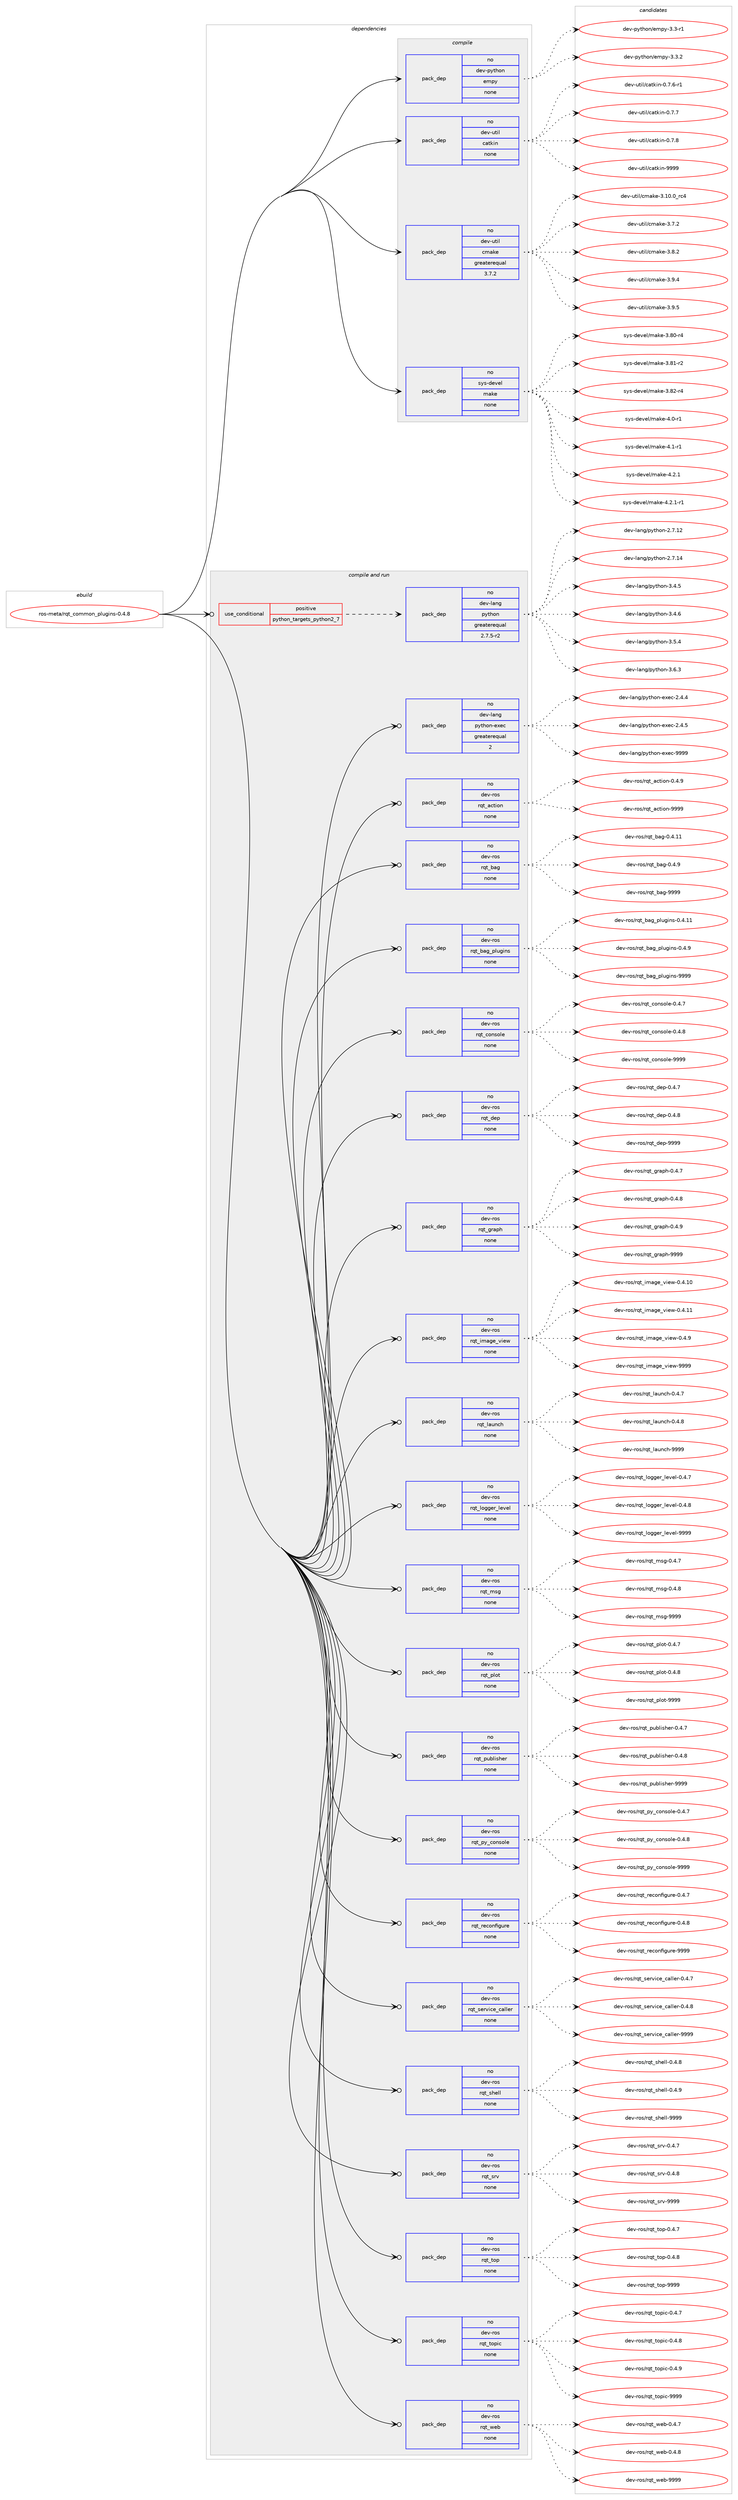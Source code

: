 digraph prolog {

# *************
# Graph options
# *************

newrank=true;
concentrate=true;
compound=true;
graph [rankdir=LR,fontname=Helvetica,fontsize=10,ranksep=1.5];#, ranksep=2.5, nodesep=0.2];
edge  [arrowhead=vee];
node  [fontname=Helvetica,fontsize=10];

# **********
# The ebuild
# **********

subgraph cluster_leftcol {
color=gray;
rank=same;
label=<<i>ebuild</i>>;
id [label="ros-meta/rqt_common_plugins-0.4.8", color=red, width=4, href="../ros-meta/rqt_common_plugins-0.4.8.svg"];
}

# ****************
# The dependencies
# ****************

subgraph cluster_midcol {
color=gray;
label=<<i>dependencies</i>>;
subgraph cluster_compile {
fillcolor="#eeeeee";
style=filled;
label=<<i>compile</i>>;
subgraph pack326330 {
dependency443063 [label=<<TABLE BORDER="0" CELLBORDER="1" CELLSPACING="0" CELLPADDING="4" WIDTH="220"><TR><TD ROWSPAN="6" CELLPADDING="30">pack_dep</TD></TR><TR><TD WIDTH="110">no</TD></TR><TR><TD>dev-python</TD></TR><TR><TD>empy</TD></TR><TR><TD>none</TD></TR><TR><TD></TD></TR></TABLE>>, shape=none, color=blue];
}
id:e -> dependency443063:w [weight=20,style="solid",arrowhead="vee"];
subgraph pack326331 {
dependency443064 [label=<<TABLE BORDER="0" CELLBORDER="1" CELLSPACING="0" CELLPADDING="4" WIDTH="220"><TR><TD ROWSPAN="6" CELLPADDING="30">pack_dep</TD></TR><TR><TD WIDTH="110">no</TD></TR><TR><TD>dev-util</TD></TR><TR><TD>catkin</TD></TR><TR><TD>none</TD></TR><TR><TD></TD></TR></TABLE>>, shape=none, color=blue];
}
id:e -> dependency443064:w [weight=20,style="solid",arrowhead="vee"];
subgraph pack326332 {
dependency443065 [label=<<TABLE BORDER="0" CELLBORDER="1" CELLSPACING="0" CELLPADDING="4" WIDTH="220"><TR><TD ROWSPAN="6" CELLPADDING="30">pack_dep</TD></TR><TR><TD WIDTH="110">no</TD></TR><TR><TD>dev-util</TD></TR><TR><TD>cmake</TD></TR><TR><TD>greaterequal</TD></TR><TR><TD>3.7.2</TD></TR></TABLE>>, shape=none, color=blue];
}
id:e -> dependency443065:w [weight=20,style="solid",arrowhead="vee"];
subgraph pack326333 {
dependency443066 [label=<<TABLE BORDER="0" CELLBORDER="1" CELLSPACING="0" CELLPADDING="4" WIDTH="220"><TR><TD ROWSPAN="6" CELLPADDING="30">pack_dep</TD></TR><TR><TD WIDTH="110">no</TD></TR><TR><TD>sys-devel</TD></TR><TR><TD>make</TD></TR><TR><TD>none</TD></TR><TR><TD></TD></TR></TABLE>>, shape=none, color=blue];
}
id:e -> dependency443066:w [weight=20,style="solid",arrowhead="vee"];
}
subgraph cluster_compileandrun {
fillcolor="#eeeeee";
style=filled;
label=<<i>compile and run</i>>;
subgraph cond109084 {
dependency443067 [label=<<TABLE BORDER="0" CELLBORDER="1" CELLSPACING="0" CELLPADDING="4"><TR><TD ROWSPAN="3" CELLPADDING="10">use_conditional</TD></TR><TR><TD>positive</TD></TR><TR><TD>python_targets_python2_7</TD></TR></TABLE>>, shape=none, color=red];
subgraph pack326334 {
dependency443068 [label=<<TABLE BORDER="0" CELLBORDER="1" CELLSPACING="0" CELLPADDING="4" WIDTH="220"><TR><TD ROWSPAN="6" CELLPADDING="30">pack_dep</TD></TR><TR><TD WIDTH="110">no</TD></TR><TR><TD>dev-lang</TD></TR><TR><TD>python</TD></TR><TR><TD>greaterequal</TD></TR><TR><TD>2.7.5-r2</TD></TR></TABLE>>, shape=none, color=blue];
}
dependency443067:e -> dependency443068:w [weight=20,style="dashed",arrowhead="vee"];
}
id:e -> dependency443067:w [weight=20,style="solid",arrowhead="odotvee"];
subgraph pack326335 {
dependency443069 [label=<<TABLE BORDER="0" CELLBORDER="1" CELLSPACING="0" CELLPADDING="4" WIDTH="220"><TR><TD ROWSPAN="6" CELLPADDING="30">pack_dep</TD></TR><TR><TD WIDTH="110">no</TD></TR><TR><TD>dev-lang</TD></TR><TR><TD>python-exec</TD></TR><TR><TD>greaterequal</TD></TR><TR><TD>2</TD></TR></TABLE>>, shape=none, color=blue];
}
id:e -> dependency443069:w [weight=20,style="solid",arrowhead="odotvee"];
subgraph pack326336 {
dependency443070 [label=<<TABLE BORDER="0" CELLBORDER="1" CELLSPACING="0" CELLPADDING="4" WIDTH="220"><TR><TD ROWSPAN="6" CELLPADDING="30">pack_dep</TD></TR><TR><TD WIDTH="110">no</TD></TR><TR><TD>dev-ros</TD></TR><TR><TD>rqt_action</TD></TR><TR><TD>none</TD></TR><TR><TD></TD></TR></TABLE>>, shape=none, color=blue];
}
id:e -> dependency443070:w [weight=20,style="solid",arrowhead="odotvee"];
subgraph pack326337 {
dependency443071 [label=<<TABLE BORDER="0" CELLBORDER="1" CELLSPACING="0" CELLPADDING="4" WIDTH="220"><TR><TD ROWSPAN="6" CELLPADDING="30">pack_dep</TD></TR><TR><TD WIDTH="110">no</TD></TR><TR><TD>dev-ros</TD></TR><TR><TD>rqt_bag</TD></TR><TR><TD>none</TD></TR><TR><TD></TD></TR></TABLE>>, shape=none, color=blue];
}
id:e -> dependency443071:w [weight=20,style="solid",arrowhead="odotvee"];
subgraph pack326338 {
dependency443072 [label=<<TABLE BORDER="0" CELLBORDER="1" CELLSPACING="0" CELLPADDING="4" WIDTH="220"><TR><TD ROWSPAN="6" CELLPADDING="30">pack_dep</TD></TR><TR><TD WIDTH="110">no</TD></TR><TR><TD>dev-ros</TD></TR><TR><TD>rqt_bag_plugins</TD></TR><TR><TD>none</TD></TR><TR><TD></TD></TR></TABLE>>, shape=none, color=blue];
}
id:e -> dependency443072:w [weight=20,style="solid",arrowhead="odotvee"];
subgraph pack326339 {
dependency443073 [label=<<TABLE BORDER="0" CELLBORDER="1" CELLSPACING="0" CELLPADDING="4" WIDTH="220"><TR><TD ROWSPAN="6" CELLPADDING="30">pack_dep</TD></TR><TR><TD WIDTH="110">no</TD></TR><TR><TD>dev-ros</TD></TR><TR><TD>rqt_console</TD></TR><TR><TD>none</TD></TR><TR><TD></TD></TR></TABLE>>, shape=none, color=blue];
}
id:e -> dependency443073:w [weight=20,style="solid",arrowhead="odotvee"];
subgraph pack326340 {
dependency443074 [label=<<TABLE BORDER="0" CELLBORDER="1" CELLSPACING="0" CELLPADDING="4" WIDTH="220"><TR><TD ROWSPAN="6" CELLPADDING="30">pack_dep</TD></TR><TR><TD WIDTH="110">no</TD></TR><TR><TD>dev-ros</TD></TR><TR><TD>rqt_dep</TD></TR><TR><TD>none</TD></TR><TR><TD></TD></TR></TABLE>>, shape=none, color=blue];
}
id:e -> dependency443074:w [weight=20,style="solid",arrowhead="odotvee"];
subgraph pack326341 {
dependency443075 [label=<<TABLE BORDER="0" CELLBORDER="1" CELLSPACING="0" CELLPADDING="4" WIDTH="220"><TR><TD ROWSPAN="6" CELLPADDING="30">pack_dep</TD></TR><TR><TD WIDTH="110">no</TD></TR><TR><TD>dev-ros</TD></TR><TR><TD>rqt_graph</TD></TR><TR><TD>none</TD></TR><TR><TD></TD></TR></TABLE>>, shape=none, color=blue];
}
id:e -> dependency443075:w [weight=20,style="solid",arrowhead="odotvee"];
subgraph pack326342 {
dependency443076 [label=<<TABLE BORDER="0" CELLBORDER="1" CELLSPACING="0" CELLPADDING="4" WIDTH="220"><TR><TD ROWSPAN="6" CELLPADDING="30">pack_dep</TD></TR><TR><TD WIDTH="110">no</TD></TR><TR><TD>dev-ros</TD></TR><TR><TD>rqt_image_view</TD></TR><TR><TD>none</TD></TR><TR><TD></TD></TR></TABLE>>, shape=none, color=blue];
}
id:e -> dependency443076:w [weight=20,style="solid",arrowhead="odotvee"];
subgraph pack326343 {
dependency443077 [label=<<TABLE BORDER="0" CELLBORDER="1" CELLSPACING="0" CELLPADDING="4" WIDTH="220"><TR><TD ROWSPAN="6" CELLPADDING="30">pack_dep</TD></TR><TR><TD WIDTH="110">no</TD></TR><TR><TD>dev-ros</TD></TR><TR><TD>rqt_launch</TD></TR><TR><TD>none</TD></TR><TR><TD></TD></TR></TABLE>>, shape=none, color=blue];
}
id:e -> dependency443077:w [weight=20,style="solid",arrowhead="odotvee"];
subgraph pack326344 {
dependency443078 [label=<<TABLE BORDER="0" CELLBORDER="1" CELLSPACING="0" CELLPADDING="4" WIDTH="220"><TR><TD ROWSPAN="6" CELLPADDING="30">pack_dep</TD></TR><TR><TD WIDTH="110">no</TD></TR><TR><TD>dev-ros</TD></TR><TR><TD>rqt_logger_level</TD></TR><TR><TD>none</TD></TR><TR><TD></TD></TR></TABLE>>, shape=none, color=blue];
}
id:e -> dependency443078:w [weight=20,style="solid",arrowhead="odotvee"];
subgraph pack326345 {
dependency443079 [label=<<TABLE BORDER="0" CELLBORDER="1" CELLSPACING="0" CELLPADDING="4" WIDTH="220"><TR><TD ROWSPAN="6" CELLPADDING="30">pack_dep</TD></TR><TR><TD WIDTH="110">no</TD></TR><TR><TD>dev-ros</TD></TR><TR><TD>rqt_msg</TD></TR><TR><TD>none</TD></TR><TR><TD></TD></TR></TABLE>>, shape=none, color=blue];
}
id:e -> dependency443079:w [weight=20,style="solid",arrowhead="odotvee"];
subgraph pack326346 {
dependency443080 [label=<<TABLE BORDER="0" CELLBORDER="1" CELLSPACING="0" CELLPADDING="4" WIDTH="220"><TR><TD ROWSPAN="6" CELLPADDING="30">pack_dep</TD></TR><TR><TD WIDTH="110">no</TD></TR><TR><TD>dev-ros</TD></TR><TR><TD>rqt_plot</TD></TR><TR><TD>none</TD></TR><TR><TD></TD></TR></TABLE>>, shape=none, color=blue];
}
id:e -> dependency443080:w [weight=20,style="solid",arrowhead="odotvee"];
subgraph pack326347 {
dependency443081 [label=<<TABLE BORDER="0" CELLBORDER="1" CELLSPACING="0" CELLPADDING="4" WIDTH="220"><TR><TD ROWSPAN="6" CELLPADDING="30">pack_dep</TD></TR><TR><TD WIDTH="110">no</TD></TR><TR><TD>dev-ros</TD></TR><TR><TD>rqt_publisher</TD></TR><TR><TD>none</TD></TR><TR><TD></TD></TR></TABLE>>, shape=none, color=blue];
}
id:e -> dependency443081:w [weight=20,style="solid",arrowhead="odotvee"];
subgraph pack326348 {
dependency443082 [label=<<TABLE BORDER="0" CELLBORDER="1" CELLSPACING="0" CELLPADDING="4" WIDTH="220"><TR><TD ROWSPAN="6" CELLPADDING="30">pack_dep</TD></TR><TR><TD WIDTH="110">no</TD></TR><TR><TD>dev-ros</TD></TR><TR><TD>rqt_py_console</TD></TR><TR><TD>none</TD></TR><TR><TD></TD></TR></TABLE>>, shape=none, color=blue];
}
id:e -> dependency443082:w [weight=20,style="solid",arrowhead="odotvee"];
subgraph pack326349 {
dependency443083 [label=<<TABLE BORDER="0" CELLBORDER="1" CELLSPACING="0" CELLPADDING="4" WIDTH="220"><TR><TD ROWSPAN="6" CELLPADDING="30">pack_dep</TD></TR><TR><TD WIDTH="110">no</TD></TR><TR><TD>dev-ros</TD></TR><TR><TD>rqt_reconfigure</TD></TR><TR><TD>none</TD></TR><TR><TD></TD></TR></TABLE>>, shape=none, color=blue];
}
id:e -> dependency443083:w [weight=20,style="solid",arrowhead="odotvee"];
subgraph pack326350 {
dependency443084 [label=<<TABLE BORDER="0" CELLBORDER="1" CELLSPACING="0" CELLPADDING="4" WIDTH="220"><TR><TD ROWSPAN="6" CELLPADDING="30">pack_dep</TD></TR><TR><TD WIDTH="110">no</TD></TR><TR><TD>dev-ros</TD></TR><TR><TD>rqt_service_caller</TD></TR><TR><TD>none</TD></TR><TR><TD></TD></TR></TABLE>>, shape=none, color=blue];
}
id:e -> dependency443084:w [weight=20,style="solid",arrowhead="odotvee"];
subgraph pack326351 {
dependency443085 [label=<<TABLE BORDER="0" CELLBORDER="1" CELLSPACING="0" CELLPADDING="4" WIDTH="220"><TR><TD ROWSPAN="6" CELLPADDING="30">pack_dep</TD></TR><TR><TD WIDTH="110">no</TD></TR><TR><TD>dev-ros</TD></TR><TR><TD>rqt_shell</TD></TR><TR><TD>none</TD></TR><TR><TD></TD></TR></TABLE>>, shape=none, color=blue];
}
id:e -> dependency443085:w [weight=20,style="solid",arrowhead="odotvee"];
subgraph pack326352 {
dependency443086 [label=<<TABLE BORDER="0" CELLBORDER="1" CELLSPACING="0" CELLPADDING="4" WIDTH="220"><TR><TD ROWSPAN="6" CELLPADDING="30">pack_dep</TD></TR><TR><TD WIDTH="110">no</TD></TR><TR><TD>dev-ros</TD></TR><TR><TD>rqt_srv</TD></TR><TR><TD>none</TD></TR><TR><TD></TD></TR></TABLE>>, shape=none, color=blue];
}
id:e -> dependency443086:w [weight=20,style="solid",arrowhead="odotvee"];
subgraph pack326353 {
dependency443087 [label=<<TABLE BORDER="0" CELLBORDER="1" CELLSPACING="0" CELLPADDING="4" WIDTH="220"><TR><TD ROWSPAN="6" CELLPADDING="30">pack_dep</TD></TR><TR><TD WIDTH="110">no</TD></TR><TR><TD>dev-ros</TD></TR><TR><TD>rqt_top</TD></TR><TR><TD>none</TD></TR><TR><TD></TD></TR></TABLE>>, shape=none, color=blue];
}
id:e -> dependency443087:w [weight=20,style="solid",arrowhead="odotvee"];
subgraph pack326354 {
dependency443088 [label=<<TABLE BORDER="0" CELLBORDER="1" CELLSPACING="0" CELLPADDING="4" WIDTH="220"><TR><TD ROWSPAN="6" CELLPADDING="30">pack_dep</TD></TR><TR><TD WIDTH="110">no</TD></TR><TR><TD>dev-ros</TD></TR><TR><TD>rqt_topic</TD></TR><TR><TD>none</TD></TR><TR><TD></TD></TR></TABLE>>, shape=none, color=blue];
}
id:e -> dependency443088:w [weight=20,style="solid",arrowhead="odotvee"];
subgraph pack326355 {
dependency443089 [label=<<TABLE BORDER="0" CELLBORDER="1" CELLSPACING="0" CELLPADDING="4" WIDTH="220"><TR><TD ROWSPAN="6" CELLPADDING="30">pack_dep</TD></TR><TR><TD WIDTH="110">no</TD></TR><TR><TD>dev-ros</TD></TR><TR><TD>rqt_web</TD></TR><TR><TD>none</TD></TR><TR><TD></TD></TR></TABLE>>, shape=none, color=blue];
}
id:e -> dependency443089:w [weight=20,style="solid",arrowhead="odotvee"];
}
subgraph cluster_run {
fillcolor="#eeeeee";
style=filled;
label=<<i>run</i>>;
}
}

# **************
# The candidates
# **************

subgraph cluster_choices {
rank=same;
color=gray;
label=<<i>candidates</i>>;

subgraph choice326330 {
color=black;
nodesep=1;
choice1001011184511212111610411111047101109112121455146514511449 [label="dev-python/empy-3.3-r1", color=red, width=4,href="../dev-python/empy-3.3-r1.svg"];
choice1001011184511212111610411111047101109112121455146514650 [label="dev-python/empy-3.3.2", color=red, width=4,href="../dev-python/empy-3.3.2.svg"];
dependency443063:e -> choice1001011184511212111610411111047101109112121455146514511449:w [style=dotted,weight="100"];
dependency443063:e -> choice1001011184511212111610411111047101109112121455146514650:w [style=dotted,weight="100"];
}
subgraph choice326331 {
color=black;
nodesep=1;
choice100101118451171161051084799971161071051104548465546544511449 [label="dev-util/catkin-0.7.6-r1", color=red, width=4,href="../dev-util/catkin-0.7.6-r1.svg"];
choice10010111845117116105108479997116107105110454846554655 [label="dev-util/catkin-0.7.7", color=red, width=4,href="../dev-util/catkin-0.7.7.svg"];
choice10010111845117116105108479997116107105110454846554656 [label="dev-util/catkin-0.7.8", color=red, width=4,href="../dev-util/catkin-0.7.8.svg"];
choice100101118451171161051084799971161071051104557575757 [label="dev-util/catkin-9999", color=red, width=4,href="../dev-util/catkin-9999.svg"];
dependency443064:e -> choice100101118451171161051084799971161071051104548465546544511449:w [style=dotted,weight="100"];
dependency443064:e -> choice10010111845117116105108479997116107105110454846554655:w [style=dotted,weight="100"];
dependency443064:e -> choice10010111845117116105108479997116107105110454846554656:w [style=dotted,weight="100"];
dependency443064:e -> choice100101118451171161051084799971161071051104557575757:w [style=dotted,weight="100"];
}
subgraph choice326332 {
color=black;
nodesep=1;
choice1001011184511711610510847991099710710145514649484648951149952 [label="dev-util/cmake-3.10.0_rc4", color=red, width=4,href="../dev-util/cmake-3.10.0_rc4.svg"];
choice10010111845117116105108479910997107101455146554650 [label="dev-util/cmake-3.7.2", color=red, width=4,href="../dev-util/cmake-3.7.2.svg"];
choice10010111845117116105108479910997107101455146564650 [label="dev-util/cmake-3.8.2", color=red, width=4,href="../dev-util/cmake-3.8.2.svg"];
choice10010111845117116105108479910997107101455146574652 [label="dev-util/cmake-3.9.4", color=red, width=4,href="../dev-util/cmake-3.9.4.svg"];
choice10010111845117116105108479910997107101455146574653 [label="dev-util/cmake-3.9.5", color=red, width=4,href="../dev-util/cmake-3.9.5.svg"];
dependency443065:e -> choice1001011184511711610510847991099710710145514649484648951149952:w [style=dotted,weight="100"];
dependency443065:e -> choice10010111845117116105108479910997107101455146554650:w [style=dotted,weight="100"];
dependency443065:e -> choice10010111845117116105108479910997107101455146564650:w [style=dotted,weight="100"];
dependency443065:e -> choice10010111845117116105108479910997107101455146574652:w [style=dotted,weight="100"];
dependency443065:e -> choice10010111845117116105108479910997107101455146574653:w [style=dotted,weight="100"];
}
subgraph choice326333 {
color=black;
nodesep=1;
choice11512111545100101118101108471099710710145514656484511452 [label="sys-devel/make-3.80-r4", color=red, width=4,href="../sys-devel/make-3.80-r4.svg"];
choice11512111545100101118101108471099710710145514656494511450 [label="sys-devel/make-3.81-r2", color=red, width=4,href="../sys-devel/make-3.81-r2.svg"];
choice11512111545100101118101108471099710710145514656504511452 [label="sys-devel/make-3.82-r4", color=red, width=4,href="../sys-devel/make-3.82-r4.svg"];
choice115121115451001011181011084710997107101455246484511449 [label="sys-devel/make-4.0-r1", color=red, width=4,href="../sys-devel/make-4.0-r1.svg"];
choice115121115451001011181011084710997107101455246494511449 [label="sys-devel/make-4.1-r1", color=red, width=4,href="../sys-devel/make-4.1-r1.svg"];
choice115121115451001011181011084710997107101455246504649 [label="sys-devel/make-4.2.1", color=red, width=4,href="../sys-devel/make-4.2.1.svg"];
choice1151211154510010111810110847109971071014552465046494511449 [label="sys-devel/make-4.2.1-r1", color=red, width=4,href="../sys-devel/make-4.2.1-r1.svg"];
dependency443066:e -> choice11512111545100101118101108471099710710145514656484511452:w [style=dotted,weight="100"];
dependency443066:e -> choice11512111545100101118101108471099710710145514656494511450:w [style=dotted,weight="100"];
dependency443066:e -> choice11512111545100101118101108471099710710145514656504511452:w [style=dotted,weight="100"];
dependency443066:e -> choice115121115451001011181011084710997107101455246484511449:w [style=dotted,weight="100"];
dependency443066:e -> choice115121115451001011181011084710997107101455246494511449:w [style=dotted,weight="100"];
dependency443066:e -> choice115121115451001011181011084710997107101455246504649:w [style=dotted,weight="100"];
dependency443066:e -> choice1151211154510010111810110847109971071014552465046494511449:w [style=dotted,weight="100"];
}
subgraph choice326334 {
color=black;
nodesep=1;
choice10010111845108971101034711212111610411111045504655464950 [label="dev-lang/python-2.7.12", color=red, width=4,href="../dev-lang/python-2.7.12.svg"];
choice10010111845108971101034711212111610411111045504655464952 [label="dev-lang/python-2.7.14", color=red, width=4,href="../dev-lang/python-2.7.14.svg"];
choice100101118451089711010347112121116104111110455146524653 [label="dev-lang/python-3.4.5", color=red, width=4,href="../dev-lang/python-3.4.5.svg"];
choice100101118451089711010347112121116104111110455146524654 [label="dev-lang/python-3.4.6", color=red, width=4,href="../dev-lang/python-3.4.6.svg"];
choice100101118451089711010347112121116104111110455146534652 [label="dev-lang/python-3.5.4", color=red, width=4,href="../dev-lang/python-3.5.4.svg"];
choice100101118451089711010347112121116104111110455146544651 [label="dev-lang/python-3.6.3", color=red, width=4,href="../dev-lang/python-3.6.3.svg"];
dependency443068:e -> choice10010111845108971101034711212111610411111045504655464950:w [style=dotted,weight="100"];
dependency443068:e -> choice10010111845108971101034711212111610411111045504655464952:w [style=dotted,weight="100"];
dependency443068:e -> choice100101118451089711010347112121116104111110455146524653:w [style=dotted,weight="100"];
dependency443068:e -> choice100101118451089711010347112121116104111110455146524654:w [style=dotted,weight="100"];
dependency443068:e -> choice100101118451089711010347112121116104111110455146534652:w [style=dotted,weight="100"];
dependency443068:e -> choice100101118451089711010347112121116104111110455146544651:w [style=dotted,weight="100"];
}
subgraph choice326335 {
color=black;
nodesep=1;
choice1001011184510897110103471121211161041111104510112010199455046524652 [label="dev-lang/python-exec-2.4.4", color=red, width=4,href="../dev-lang/python-exec-2.4.4.svg"];
choice1001011184510897110103471121211161041111104510112010199455046524653 [label="dev-lang/python-exec-2.4.5", color=red, width=4,href="../dev-lang/python-exec-2.4.5.svg"];
choice10010111845108971101034711212111610411111045101120101994557575757 [label="dev-lang/python-exec-9999", color=red, width=4,href="../dev-lang/python-exec-9999.svg"];
dependency443069:e -> choice1001011184510897110103471121211161041111104510112010199455046524652:w [style=dotted,weight="100"];
dependency443069:e -> choice1001011184510897110103471121211161041111104510112010199455046524653:w [style=dotted,weight="100"];
dependency443069:e -> choice10010111845108971101034711212111610411111045101120101994557575757:w [style=dotted,weight="100"];
}
subgraph choice326336 {
color=black;
nodesep=1;
choice1001011184511411111547114113116959799116105111110454846524657 [label="dev-ros/rqt_action-0.4.9", color=red, width=4,href="../dev-ros/rqt_action-0.4.9.svg"];
choice10010111845114111115471141131169597991161051111104557575757 [label="dev-ros/rqt_action-9999", color=red, width=4,href="../dev-ros/rqt_action-9999.svg"];
dependency443070:e -> choice1001011184511411111547114113116959799116105111110454846524657:w [style=dotted,weight="100"];
dependency443070:e -> choice10010111845114111115471141131169597991161051111104557575757:w [style=dotted,weight="100"];
}
subgraph choice326337 {
color=black;
nodesep=1;
choice100101118451141111154711411311695989710345484652464949 [label="dev-ros/rqt_bag-0.4.11", color=red, width=4,href="../dev-ros/rqt_bag-0.4.11.svg"];
choice1001011184511411111547114113116959897103454846524657 [label="dev-ros/rqt_bag-0.4.9", color=red, width=4,href="../dev-ros/rqt_bag-0.4.9.svg"];
choice10010111845114111115471141131169598971034557575757 [label="dev-ros/rqt_bag-9999", color=red, width=4,href="../dev-ros/rqt_bag-9999.svg"];
dependency443071:e -> choice100101118451141111154711411311695989710345484652464949:w [style=dotted,weight="100"];
dependency443071:e -> choice1001011184511411111547114113116959897103454846524657:w [style=dotted,weight="100"];
dependency443071:e -> choice10010111845114111115471141131169598971034557575757:w [style=dotted,weight="100"];
}
subgraph choice326338 {
color=black;
nodesep=1;
choice10010111845114111115471141131169598971039511210811710310511011545484652464949 [label="dev-ros/rqt_bag_plugins-0.4.11", color=red, width=4,href="../dev-ros/rqt_bag_plugins-0.4.11.svg"];
choice100101118451141111154711411311695989710395112108117103105110115454846524657 [label="dev-ros/rqt_bag_plugins-0.4.9", color=red, width=4,href="../dev-ros/rqt_bag_plugins-0.4.9.svg"];
choice1001011184511411111547114113116959897103951121081171031051101154557575757 [label="dev-ros/rqt_bag_plugins-9999", color=red, width=4,href="../dev-ros/rqt_bag_plugins-9999.svg"];
dependency443072:e -> choice10010111845114111115471141131169598971039511210811710310511011545484652464949:w [style=dotted,weight="100"];
dependency443072:e -> choice100101118451141111154711411311695989710395112108117103105110115454846524657:w [style=dotted,weight="100"];
dependency443072:e -> choice1001011184511411111547114113116959897103951121081171031051101154557575757:w [style=dotted,weight="100"];
}
subgraph choice326339 {
color=black;
nodesep=1;
choice10010111845114111115471141131169599111110115111108101454846524655 [label="dev-ros/rqt_console-0.4.7", color=red, width=4,href="../dev-ros/rqt_console-0.4.7.svg"];
choice10010111845114111115471141131169599111110115111108101454846524656 [label="dev-ros/rqt_console-0.4.8", color=red, width=4,href="../dev-ros/rqt_console-0.4.8.svg"];
choice100101118451141111154711411311695991111101151111081014557575757 [label="dev-ros/rqt_console-9999", color=red, width=4,href="../dev-ros/rqt_console-9999.svg"];
dependency443073:e -> choice10010111845114111115471141131169599111110115111108101454846524655:w [style=dotted,weight="100"];
dependency443073:e -> choice10010111845114111115471141131169599111110115111108101454846524656:w [style=dotted,weight="100"];
dependency443073:e -> choice100101118451141111154711411311695991111101151111081014557575757:w [style=dotted,weight="100"];
}
subgraph choice326340 {
color=black;
nodesep=1;
choice100101118451141111154711411311695100101112454846524655 [label="dev-ros/rqt_dep-0.4.7", color=red, width=4,href="../dev-ros/rqt_dep-0.4.7.svg"];
choice100101118451141111154711411311695100101112454846524656 [label="dev-ros/rqt_dep-0.4.8", color=red, width=4,href="../dev-ros/rqt_dep-0.4.8.svg"];
choice1001011184511411111547114113116951001011124557575757 [label="dev-ros/rqt_dep-9999", color=red, width=4,href="../dev-ros/rqt_dep-9999.svg"];
dependency443074:e -> choice100101118451141111154711411311695100101112454846524655:w [style=dotted,weight="100"];
dependency443074:e -> choice100101118451141111154711411311695100101112454846524656:w [style=dotted,weight="100"];
dependency443074:e -> choice1001011184511411111547114113116951001011124557575757:w [style=dotted,weight="100"];
}
subgraph choice326341 {
color=black;
nodesep=1;
choice10010111845114111115471141131169510311497112104454846524655 [label="dev-ros/rqt_graph-0.4.7", color=red, width=4,href="../dev-ros/rqt_graph-0.4.7.svg"];
choice10010111845114111115471141131169510311497112104454846524656 [label="dev-ros/rqt_graph-0.4.8", color=red, width=4,href="../dev-ros/rqt_graph-0.4.8.svg"];
choice10010111845114111115471141131169510311497112104454846524657 [label="dev-ros/rqt_graph-0.4.9", color=red, width=4,href="../dev-ros/rqt_graph-0.4.9.svg"];
choice100101118451141111154711411311695103114971121044557575757 [label="dev-ros/rqt_graph-9999", color=red, width=4,href="../dev-ros/rqt_graph-9999.svg"];
dependency443075:e -> choice10010111845114111115471141131169510311497112104454846524655:w [style=dotted,weight="100"];
dependency443075:e -> choice10010111845114111115471141131169510311497112104454846524656:w [style=dotted,weight="100"];
dependency443075:e -> choice10010111845114111115471141131169510311497112104454846524657:w [style=dotted,weight="100"];
dependency443075:e -> choice100101118451141111154711411311695103114971121044557575757:w [style=dotted,weight="100"];
}
subgraph choice326342 {
color=black;
nodesep=1;
choice100101118451141111154711411311695105109971031019511810510111945484652464948 [label="dev-ros/rqt_image_view-0.4.10", color=red, width=4,href="../dev-ros/rqt_image_view-0.4.10.svg"];
choice100101118451141111154711411311695105109971031019511810510111945484652464949 [label="dev-ros/rqt_image_view-0.4.11", color=red, width=4,href="../dev-ros/rqt_image_view-0.4.11.svg"];
choice1001011184511411111547114113116951051099710310195118105101119454846524657 [label="dev-ros/rqt_image_view-0.4.9", color=red, width=4,href="../dev-ros/rqt_image_view-0.4.9.svg"];
choice10010111845114111115471141131169510510997103101951181051011194557575757 [label="dev-ros/rqt_image_view-9999", color=red, width=4,href="../dev-ros/rqt_image_view-9999.svg"];
dependency443076:e -> choice100101118451141111154711411311695105109971031019511810510111945484652464948:w [style=dotted,weight="100"];
dependency443076:e -> choice100101118451141111154711411311695105109971031019511810510111945484652464949:w [style=dotted,weight="100"];
dependency443076:e -> choice1001011184511411111547114113116951051099710310195118105101119454846524657:w [style=dotted,weight="100"];
dependency443076:e -> choice10010111845114111115471141131169510510997103101951181051011194557575757:w [style=dotted,weight="100"];
}
subgraph choice326343 {
color=black;
nodesep=1;
choice1001011184511411111547114113116951089711711099104454846524655 [label="dev-ros/rqt_launch-0.4.7", color=red, width=4,href="../dev-ros/rqt_launch-0.4.7.svg"];
choice1001011184511411111547114113116951089711711099104454846524656 [label="dev-ros/rqt_launch-0.4.8", color=red, width=4,href="../dev-ros/rqt_launch-0.4.8.svg"];
choice10010111845114111115471141131169510897117110991044557575757 [label="dev-ros/rqt_launch-9999", color=red, width=4,href="../dev-ros/rqt_launch-9999.svg"];
dependency443077:e -> choice1001011184511411111547114113116951089711711099104454846524655:w [style=dotted,weight="100"];
dependency443077:e -> choice1001011184511411111547114113116951089711711099104454846524656:w [style=dotted,weight="100"];
dependency443077:e -> choice10010111845114111115471141131169510897117110991044557575757:w [style=dotted,weight="100"];
}
subgraph choice326344 {
color=black;
nodesep=1;
choice10010111845114111115471141131169510811110310310111495108101118101108454846524655 [label="dev-ros/rqt_logger_level-0.4.7", color=red, width=4,href="../dev-ros/rqt_logger_level-0.4.7.svg"];
choice10010111845114111115471141131169510811110310310111495108101118101108454846524656 [label="dev-ros/rqt_logger_level-0.4.8", color=red, width=4,href="../dev-ros/rqt_logger_level-0.4.8.svg"];
choice100101118451141111154711411311695108111103103101114951081011181011084557575757 [label="dev-ros/rqt_logger_level-9999", color=red, width=4,href="../dev-ros/rqt_logger_level-9999.svg"];
dependency443078:e -> choice10010111845114111115471141131169510811110310310111495108101118101108454846524655:w [style=dotted,weight="100"];
dependency443078:e -> choice10010111845114111115471141131169510811110310310111495108101118101108454846524656:w [style=dotted,weight="100"];
dependency443078:e -> choice100101118451141111154711411311695108111103103101114951081011181011084557575757:w [style=dotted,weight="100"];
}
subgraph choice326345 {
color=black;
nodesep=1;
choice100101118451141111154711411311695109115103454846524655 [label="dev-ros/rqt_msg-0.4.7", color=red, width=4,href="../dev-ros/rqt_msg-0.4.7.svg"];
choice100101118451141111154711411311695109115103454846524656 [label="dev-ros/rqt_msg-0.4.8", color=red, width=4,href="../dev-ros/rqt_msg-0.4.8.svg"];
choice1001011184511411111547114113116951091151034557575757 [label="dev-ros/rqt_msg-9999", color=red, width=4,href="../dev-ros/rqt_msg-9999.svg"];
dependency443079:e -> choice100101118451141111154711411311695109115103454846524655:w [style=dotted,weight="100"];
dependency443079:e -> choice100101118451141111154711411311695109115103454846524656:w [style=dotted,weight="100"];
dependency443079:e -> choice1001011184511411111547114113116951091151034557575757:w [style=dotted,weight="100"];
}
subgraph choice326346 {
color=black;
nodesep=1;
choice100101118451141111154711411311695112108111116454846524655 [label="dev-ros/rqt_plot-0.4.7", color=red, width=4,href="../dev-ros/rqt_plot-0.4.7.svg"];
choice100101118451141111154711411311695112108111116454846524656 [label="dev-ros/rqt_plot-0.4.8", color=red, width=4,href="../dev-ros/rqt_plot-0.4.8.svg"];
choice1001011184511411111547114113116951121081111164557575757 [label="dev-ros/rqt_plot-9999", color=red, width=4,href="../dev-ros/rqt_plot-9999.svg"];
dependency443080:e -> choice100101118451141111154711411311695112108111116454846524655:w [style=dotted,weight="100"];
dependency443080:e -> choice100101118451141111154711411311695112108111116454846524656:w [style=dotted,weight="100"];
dependency443080:e -> choice1001011184511411111547114113116951121081111164557575757:w [style=dotted,weight="100"];
}
subgraph choice326347 {
color=black;
nodesep=1;
choice10010111845114111115471141131169511211798108105115104101114454846524655 [label="dev-ros/rqt_publisher-0.4.7", color=red, width=4,href="../dev-ros/rqt_publisher-0.4.7.svg"];
choice10010111845114111115471141131169511211798108105115104101114454846524656 [label="dev-ros/rqt_publisher-0.4.8", color=red, width=4,href="../dev-ros/rqt_publisher-0.4.8.svg"];
choice100101118451141111154711411311695112117981081051151041011144557575757 [label="dev-ros/rqt_publisher-9999", color=red, width=4,href="../dev-ros/rqt_publisher-9999.svg"];
dependency443081:e -> choice10010111845114111115471141131169511211798108105115104101114454846524655:w [style=dotted,weight="100"];
dependency443081:e -> choice10010111845114111115471141131169511211798108105115104101114454846524656:w [style=dotted,weight="100"];
dependency443081:e -> choice100101118451141111154711411311695112117981081051151041011144557575757:w [style=dotted,weight="100"];
}
subgraph choice326348 {
color=black;
nodesep=1;
choice1001011184511411111547114113116951121219599111110115111108101454846524655 [label="dev-ros/rqt_py_console-0.4.7", color=red, width=4,href="../dev-ros/rqt_py_console-0.4.7.svg"];
choice1001011184511411111547114113116951121219599111110115111108101454846524656 [label="dev-ros/rqt_py_console-0.4.8", color=red, width=4,href="../dev-ros/rqt_py_console-0.4.8.svg"];
choice10010111845114111115471141131169511212195991111101151111081014557575757 [label="dev-ros/rqt_py_console-9999", color=red, width=4,href="../dev-ros/rqt_py_console-9999.svg"];
dependency443082:e -> choice1001011184511411111547114113116951121219599111110115111108101454846524655:w [style=dotted,weight="100"];
dependency443082:e -> choice1001011184511411111547114113116951121219599111110115111108101454846524656:w [style=dotted,weight="100"];
dependency443082:e -> choice10010111845114111115471141131169511212195991111101151111081014557575757:w [style=dotted,weight="100"];
}
subgraph choice326349 {
color=black;
nodesep=1;
choice10010111845114111115471141131169511410199111110102105103117114101454846524655 [label="dev-ros/rqt_reconfigure-0.4.7", color=red, width=4,href="../dev-ros/rqt_reconfigure-0.4.7.svg"];
choice10010111845114111115471141131169511410199111110102105103117114101454846524656 [label="dev-ros/rqt_reconfigure-0.4.8", color=red, width=4,href="../dev-ros/rqt_reconfigure-0.4.8.svg"];
choice100101118451141111154711411311695114101991111101021051031171141014557575757 [label="dev-ros/rqt_reconfigure-9999", color=red, width=4,href="../dev-ros/rqt_reconfigure-9999.svg"];
dependency443083:e -> choice10010111845114111115471141131169511410199111110102105103117114101454846524655:w [style=dotted,weight="100"];
dependency443083:e -> choice10010111845114111115471141131169511410199111110102105103117114101454846524656:w [style=dotted,weight="100"];
dependency443083:e -> choice100101118451141111154711411311695114101991111101021051031171141014557575757:w [style=dotted,weight="100"];
}
subgraph choice326350 {
color=black;
nodesep=1;
choice10010111845114111115471141131169511510111411810599101959997108108101114454846524655 [label="dev-ros/rqt_service_caller-0.4.7", color=red, width=4,href="../dev-ros/rqt_service_caller-0.4.7.svg"];
choice10010111845114111115471141131169511510111411810599101959997108108101114454846524656 [label="dev-ros/rqt_service_caller-0.4.8", color=red, width=4,href="../dev-ros/rqt_service_caller-0.4.8.svg"];
choice100101118451141111154711411311695115101114118105991019599971081081011144557575757 [label="dev-ros/rqt_service_caller-9999", color=red, width=4,href="../dev-ros/rqt_service_caller-9999.svg"];
dependency443084:e -> choice10010111845114111115471141131169511510111411810599101959997108108101114454846524655:w [style=dotted,weight="100"];
dependency443084:e -> choice10010111845114111115471141131169511510111411810599101959997108108101114454846524656:w [style=dotted,weight="100"];
dependency443084:e -> choice100101118451141111154711411311695115101114118105991019599971081081011144557575757:w [style=dotted,weight="100"];
}
subgraph choice326351 {
color=black;
nodesep=1;
choice100101118451141111154711411311695115104101108108454846524656 [label="dev-ros/rqt_shell-0.4.8", color=red, width=4,href="../dev-ros/rqt_shell-0.4.8.svg"];
choice100101118451141111154711411311695115104101108108454846524657 [label="dev-ros/rqt_shell-0.4.9", color=red, width=4,href="../dev-ros/rqt_shell-0.4.9.svg"];
choice1001011184511411111547114113116951151041011081084557575757 [label="dev-ros/rqt_shell-9999", color=red, width=4,href="../dev-ros/rqt_shell-9999.svg"];
dependency443085:e -> choice100101118451141111154711411311695115104101108108454846524656:w [style=dotted,weight="100"];
dependency443085:e -> choice100101118451141111154711411311695115104101108108454846524657:w [style=dotted,weight="100"];
dependency443085:e -> choice1001011184511411111547114113116951151041011081084557575757:w [style=dotted,weight="100"];
}
subgraph choice326352 {
color=black;
nodesep=1;
choice100101118451141111154711411311695115114118454846524655 [label="dev-ros/rqt_srv-0.4.7", color=red, width=4,href="../dev-ros/rqt_srv-0.4.7.svg"];
choice100101118451141111154711411311695115114118454846524656 [label="dev-ros/rqt_srv-0.4.8", color=red, width=4,href="../dev-ros/rqt_srv-0.4.8.svg"];
choice1001011184511411111547114113116951151141184557575757 [label="dev-ros/rqt_srv-9999", color=red, width=4,href="../dev-ros/rqt_srv-9999.svg"];
dependency443086:e -> choice100101118451141111154711411311695115114118454846524655:w [style=dotted,weight="100"];
dependency443086:e -> choice100101118451141111154711411311695115114118454846524656:w [style=dotted,weight="100"];
dependency443086:e -> choice1001011184511411111547114113116951151141184557575757:w [style=dotted,weight="100"];
}
subgraph choice326353 {
color=black;
nodesep=1;
choice100101118451141111154711411311695116111112454846524655 [label="dev-ros/rqt_top-0.4.7", color=red, width=4,href="../dev-ros/rqt_top-0.4.7.svg"];
choice100101118451141111154711411311695116111112454846524656 [label="dev-ros/rqt_top-0.4.8", color=red, width=4,href="../dev-ros/rqt_top-0.4.8.svg"];
choice1001011184511411111547114113116951161111124557575757 [label="dev-ros/rqt_top-9999", color=red, width=4,href="../dev-ros/rqt_top-9999.svg"];
dependency443087:e -> choice100101118451141111154711411311695116111112454846524655:w [style=dotted,weight="100"];
dependency443087:e -> choice100101118451141111154711411311695116111112454846524656:w [style=dotted,weight="100"];
dependency443087:e -> choice1001011184511411111547114113116951161111124557575757:w [style=dotted,weight="100"];
}
subgraph choice326354 {
color=black;
nodesep=1;
choice10010111845114111115471141131169511611111210599454846524655 [label="dev-ros/rqt_topic-0.4.7", color=red, width=4,href="../dev-ros/rqt_topic-0.4.7.svg"];
choice10010111845114111115471141131169511611111210599454846524656 [label="dev-ros/rqt_topic-0.4.8", color=red, width=4,href="../dev-ros/rqt_topic-0.4.8.svg"];
choice10010111845114111115471141131169511611111210599454846524657 [label="dev-ros/rqt_topic-0.4.9", color=red, width=4,href="../dev-ros/rqt_topic-0.4.9.svg"];
choice100101118451141111154711411311695116111112105994557575757 [label="dev-ros/rqt_topic-9999", color=red, width=4,href="../dev-ros/rqt_topic-9999.svg"];
dependency443088:e -> choice10010111845114111115471141131169511611111210599454846524655:w [style=dotted,weight="100"];
dependency443088:e -> choice10010111845114111115471141131169511611111210599454846524656:w [style=dotted,weight="100"];
dependency443088:e -> choice10010111845114111115471141131169511611111210599454846524657:w [style=dotted,weight="100"];
dependency443088:e -> choice100101118451141111154711411311695116111112105994557575757:w [style=dotted,weight="100"];
}
subgraph choice326355 {
color=black;
nodesep=1;
choice10010111845114111115471141131169511910198454846524655 [label="dev-ros/rqt_web-0.4.7", color=red, width=4,href="../dev-ros/rqt_web-0.4.7.svg"];
choice10010111845114111115471141131169511910198454846524656 [label="dev-ros/rqt_web-0.4.8", color=red, width=4,href="../dev-ros/rqt_web-0.4.8.svg"];
choice100101118451141111154711411311695119101984557575757 [label="dev-ros/rqt_web-9999", color=red, width=4,href="../dev-ros/rqt_web-9999.svg"];
dependency443089:e -> choice10010111845114111115471141131169511910198454846524655:w [style=dotted,weight="100"];
dependency443089:e -> choice10010111845114111115471141131169511910198454846524656:w [style=dotted,weight="100"];
dependency443089:e -> choice100101118451141111154711411311695119101984557575757:w [style=dotted,weight="100"];
}
}

}
